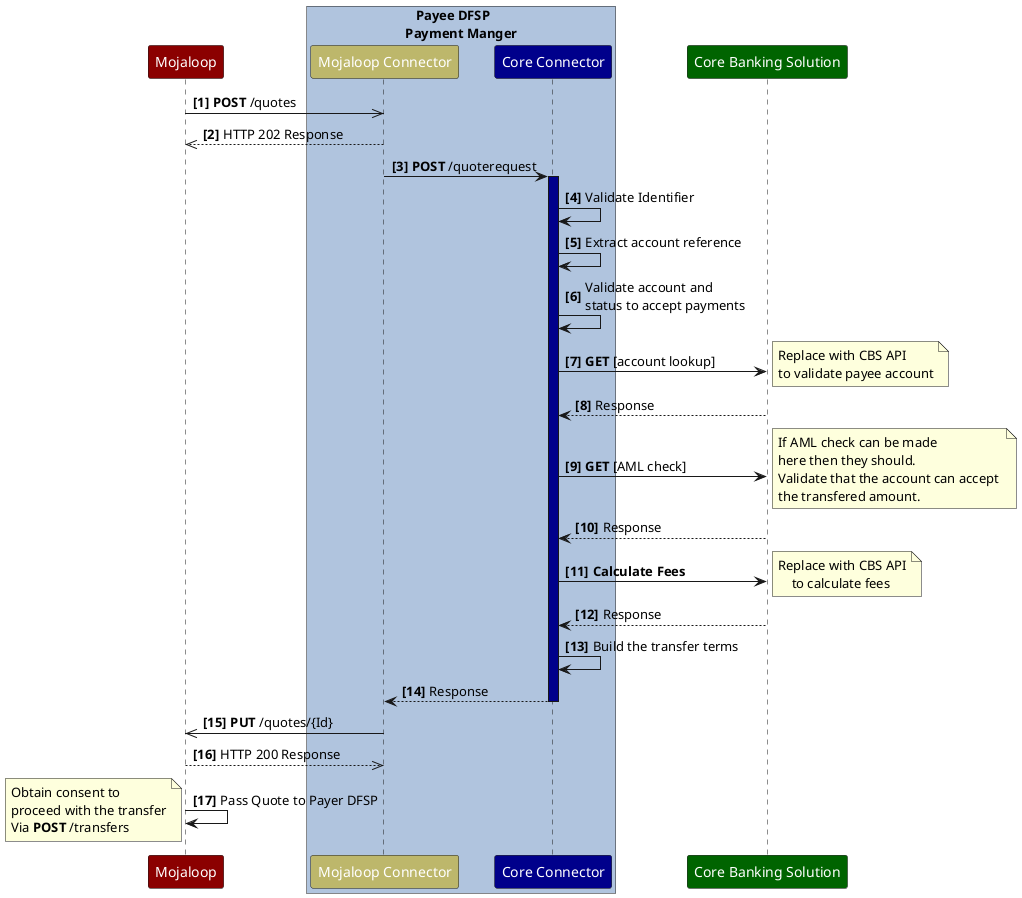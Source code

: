 @startuml PayeeDFSPIdealPatternAgreement
/'*****
--------------
******'/

' declare title
' title PayeeDFSPIdealPatternAgreement
' declare actors
skinparam participant {
  FontColor white
}
participant "Mojaloop" as Switch #DarkRed
box "   Payee DFSP\nPayment Manger" #LightSteelBlue
  participant "Mojaloop Connector" as MC #DarkKhaki
  participant "Core Connector" as CC  #DarkBlue
end box
participant "Core Banking Solution" as CBS #DarkGreen

autonumber 1 1 "<b>[0]"


Switch->>MC: **POST** /quotes
MC-->>Switch: HTTP 202 Response
MC->CC: **POST** /quoterequest
activate CC #DarkBlue
CC->CC: Validate Identifier
    CC->CC: Extract account reference
    CC->CC: Validate account and \nstatus to accept payments
    CC->CBS: **GET** [account lookup]
    note right 
    Replace with CBS API
    to validate payee account
    end note
    CBS-->CC: Response
    CC->CBS: **GET** [AML check]
    note right 
    If AML check can be made 
    here then they should.
    Validate that the account can accept 
    the transfered amount.   
    end note
    CBS-->CC: Response
    CC->CBS: **Calculate Fees**
    note right 
    Replace with CBS API
        to calculate fees
    end note
    CBS-->CC: Response
    CC->CC: Build the transfer terms

CC-->MC: Response
deactivate CC
MC->>Switch: **PUT** /quotes/{Id} 
Switch-->>MC: HTTP 200 Response

Switch->Switch: Pass Quote to Payer DFSP
note left
Obtain consent to 
proceed with the transfer
Via **POST** /transfers
end note

@enduml